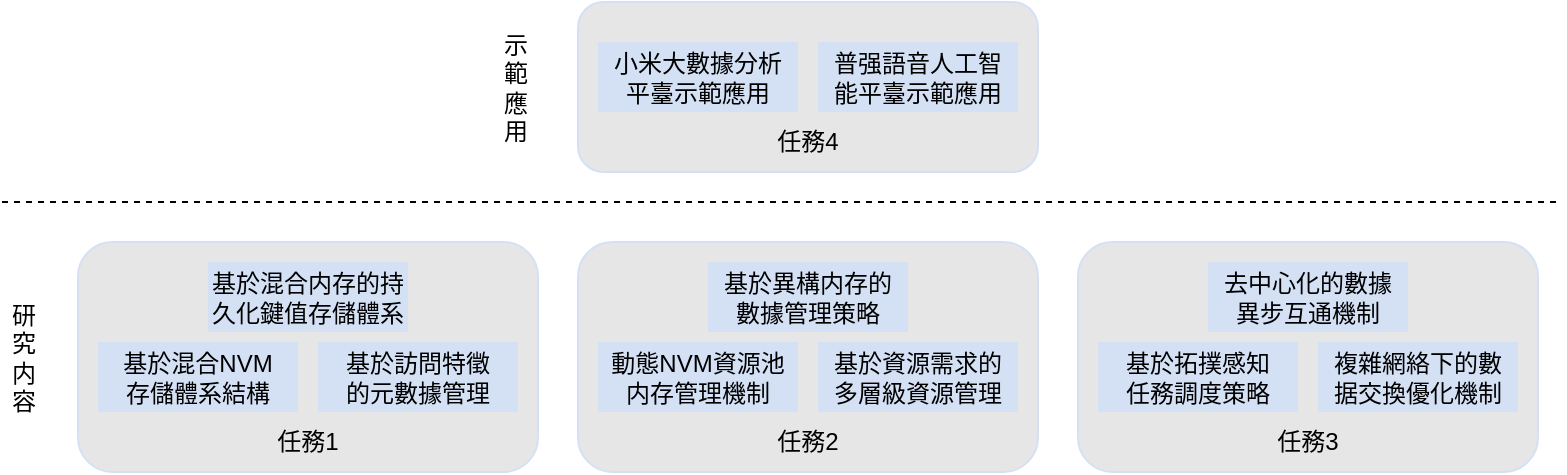 <mxfile version="21.2.9" type="github">
  <diagram name="第 1 页" id="e-lQawShEirIrgViacKF">
    <mxGraphModel dx="961" dy="550" grid="1" gridSize="10" guides="1" tooltips="1" connect="1" arrows="1" fold="1" page="1" pageScale="1" pageWidth="827" pageHeight="1169" math="0" shadow="0">
      <root>
        <mxCell id="0" />
        <mxCell id="1" parent="0" />
        <mxCell id="YzruUkDzQWSCz7ta_xwU-1" value="" style="rounded=1;whiteSpace=wrap;html=1;strokeColor=#D4E1F5;fillColor=#E6E6E6;" vertex="1" parent="1">
          <mxGeometry x="118" y="470" width="230" height="115" as="geometry" />
        </mxCell>
        <mxCell id="YzruUkDzQWSCz7ta_xwU-4" value="任務1" style="text;html=1;strokeColor=none;fillColor=none;align=center;verticalAlign=middle;whiteSpace=wrap;rounded=0;" vertex="1" parent="1">
          <mxGeometry x="203" y="555" width="60" height="30" as="geometry" />
        </mxCell>
        <mxCell id="YzruUkDzQWSCz7ta_xwU-7" value="基於混合内存的持久化鍵值存儲體系" style="rounded=0;whiteSpace=wrap;html=1;fillColor=#D4E1F5;strokeColor=none;" vertex="1" parent="1">
          <mxGeometry x="183" y="480" width="100" height="35" as="geometry" />
        </mxCell>
        <mxCell id="YzruUkDzQWSCz7ta_xwU-8" value="基於混合NVM&lt;br&gt;存儲體系結構" style="rounded=0;whiteSpace=wrap;html=1;fillColor=#D4E1F5;strokeColor=none;" vertex="1" parent="1">
          <mxGeometry x="128" y="520" width="100" height="35" as="geometry" />
        </mxCell>
        <mxCell id="YzruUkDzQWSCz7ta_xwU-9" value="基於訪問特徵&lt;br&gt;的元數據管理" style="rounded=0;whiteSpace=wrap;html=1;fillColor=#D4E1F5;strokeColor=none;" vertex="1" parent="1">
          <mxGeometry x="238" y="520" width="100" height="35" as="geometry" />
        </mxCell>
        <mxCell id="YzruUkDzQWSCz7ta_xwU-10" value="" style="rounded=1;whiteSpace=wrap;html=1;fillColor=#E6E6E6;strokeColor=#D4E1F5;" vertex="1" parent="1">
          <mxGeometry x="368" y="470" width="230" height="115" as="geometry" />
        </mxCell>
        <mxCell id="YzruUkDzQWSCz7ta_xwU-11" value="任務2" style="text;html=1;strokeColor=none;fillColor=none;align=center;verticalAlign=middle;whiteSpace=wrap;rounded=0;" vertex="1" parent="1">
          <mxGeometry x="453" y="555" width="60" height="30" as="geometry" />
        </mxCell>
        <mxCell id="YzruUkDzQWSCz7ta_xwU-12" value="基於異構内存的&lt;br&gt;數據管理策略" style="rounded=0;whiteSpace=wrap;html=1;fillColor=#D4E1F5;strokeColor=none;" vertex="1" parent="1">
          <mxGeometry x="433" y="480" width="100" height="35" as="geometry" />
        </mxCell>
        <mxCell id="YzruUkDzQWSCz7ta_xwU-13" value="動態NVM資源池&lt;br&gt;内存管理機制" style="rounded=0;whiteSpace=wrap;html=1;fillColor=#D4E1F5;strokeColor=none;" vertex="1" parent="1">
          <mxGeometry x="378" y="520" width="100" height="35" as="geometry" />
        </mxCell>
        <mxCell id="YzruUkDzQWSCz7ta_xwU-14" value="基於資源需求的&lt;br&gt;多層級資源管理" style="rounded=0;whiteSpace=wrap;html=1;fillColor=#D4E1F5;strokeColor=none;" vertex="1" parent="1">
          <mxGeometry x="488" y="520" width="100" height="35" as="geometry" />
        </mxCell>
        <mxCell id="YzruUkDzQWSCz7ta_xwU-15" value="" style="rounded=1;whiteSpace=wrap;html=1;fillColor=#E6E6E6;strokeColor=#D4E1F5;" vertex="1" parent="1">
          <mxGeometry x="618" y="470" width="230" height="115" as="geometry" />
        </mxCell>
        <mxCell id="YzruUkDzQWSCz7ta_xwU-16" value="任務3" style="text;html=1;strokeColor=none;fillColor=none;align=center;verticalAlign=middle;whiteSpace=wrap;rounded=0;" vertex="1" parent="1">
          <mxGeometry x="703" y="555" width="60" height="30" as="geometry" />
        </mxCell>
        <mxCell id="YzruUkDzQWSCz7ta_xwU-17" value="去中心化的數據&lt;br&gt;異步互通機制" style="rounded=0;whiteSpace=wrap;html=1;fillColor=#D4E1F5;strokeColor=none;" vertex="1" parent="1">
          <mxGeometry x="683" y="480" width="100" height="35" as="geometry" />
        </mxCell>
        <mxCell id="YzruUkDzQWSCz7ta_xwU-18" value="基於拓撲感知&lt;br&gt;任務調度策略" style="rounded=0;whiteSpace=wrap;html=1;fillColor=#D4E1F5;strokeColor=none;" vertex="1" parent="1">
          <mxGeometry x="628" y="520" width="100" height="35" as="geometry" />
        </mxCell>
        <mxCell id="YzruUkDzQWSCz7ta_xwU-19" value="複雜網絡下的數&lt;br&gt;据交換優化機制" style="rounded=0;whiteSpace=wrap;html=1;fillColor=#D4E1F5;strokeColor=none;" vertex="1" parent="1">
          <mxGeometry x="738" y="520" width="100" height="35" as="geometry" />
        </mxCell>
        <mxCell id="YzruUkDzQWSCz7ta_xwU-20" value="" style="endArrow=none;dashed=1;html=1;rounded=0;" edge="1" parent="1">
          <mxGeometry width="50" height="50" relative="1" as="geometry">
            <mxPoint x="80" y="450" as="sourcePoint" />
            <mxPoint x="860" y="450" as="targetPoint" />
          </mxGeometry>
        </mxCell>
        <mxCell id="YzruUkDzQWSCz7ta_xwU-26" value="" style="rounded=1;whiteSpace=wrap;html=1;fillColor=#E6E6E6;strokeColor=#D4E1F5;" vertex="1" parent="1">
          <mxGeometry x="368" y="350" width="230" height="85" as="geometry" />
        </mxCell>
        <mxCell id="YzruUkDzQWSCz7ta_xwU-27" value="任務4" style="text;html=1;strokeColor=none;fillColor=none;align=center;verticalAlign=middle;whiteSpace=wrap;rounded=0;" vertex="1" parent="1">
          <mxGeometry x="453" y="405" width="60" height="30" as="geometry" />
        </mxCell>
        <mxCell id="YzruUkDzQWSCz7ta_xwU-29" value="小米大數據分析&lt;br&gt;平臺示範應用" style="rounded=0;whiteSpace=wrap;html=1;fillColor=#D4E1F5;strokeColor=none;" vertex="1" parent="1">
          <mxGeometry x="378" y="370" width="100" height="35" as="geometry" />
        </mxCell>
        <mxCell id="YzruUkDzQWSCz7ta_xwU-30" value="普强語音人工智&lt;br&gt;能平臺示範應用" style="rounded=0;whiteSpace=wrap;html=1;fillColor=#D4E1F5;strokeColor=none;" vertex="1" parent="1">
          <mxGeometry x="488" y="370" width="100" height="35" as="geometry" />
        </mxCell>
        <mxCell id="YzruUkDzQWSCz7ta_xwU-31" value="示範應用" style="text;html=1;strokeColor=none;fillColor=none;align=center;verticalAlign=middle;whiteSpace=wrap;rounded=0;" vertex="1" parent="1">
          <mxGeometry x="326" y="377.5" width="22" height="30" as="geometry" />
        </mxCell>
        <mxCell id="YzruUkDzQWSCz7ta_xwU-32" value="研究内容" style="text;html=1;strokeColor=none;fillColor=none;align=center;verticalAlign=middle;whiteSpace=wrap;rounded=0;" vertex="1" parent="1">
          <mxGeometry x="80" y="512.5" width="22" height="30" as="geometry" />
        </mxCell>
      </root>
    </mxGraphModel>
  </diagram>
</mxfile>
